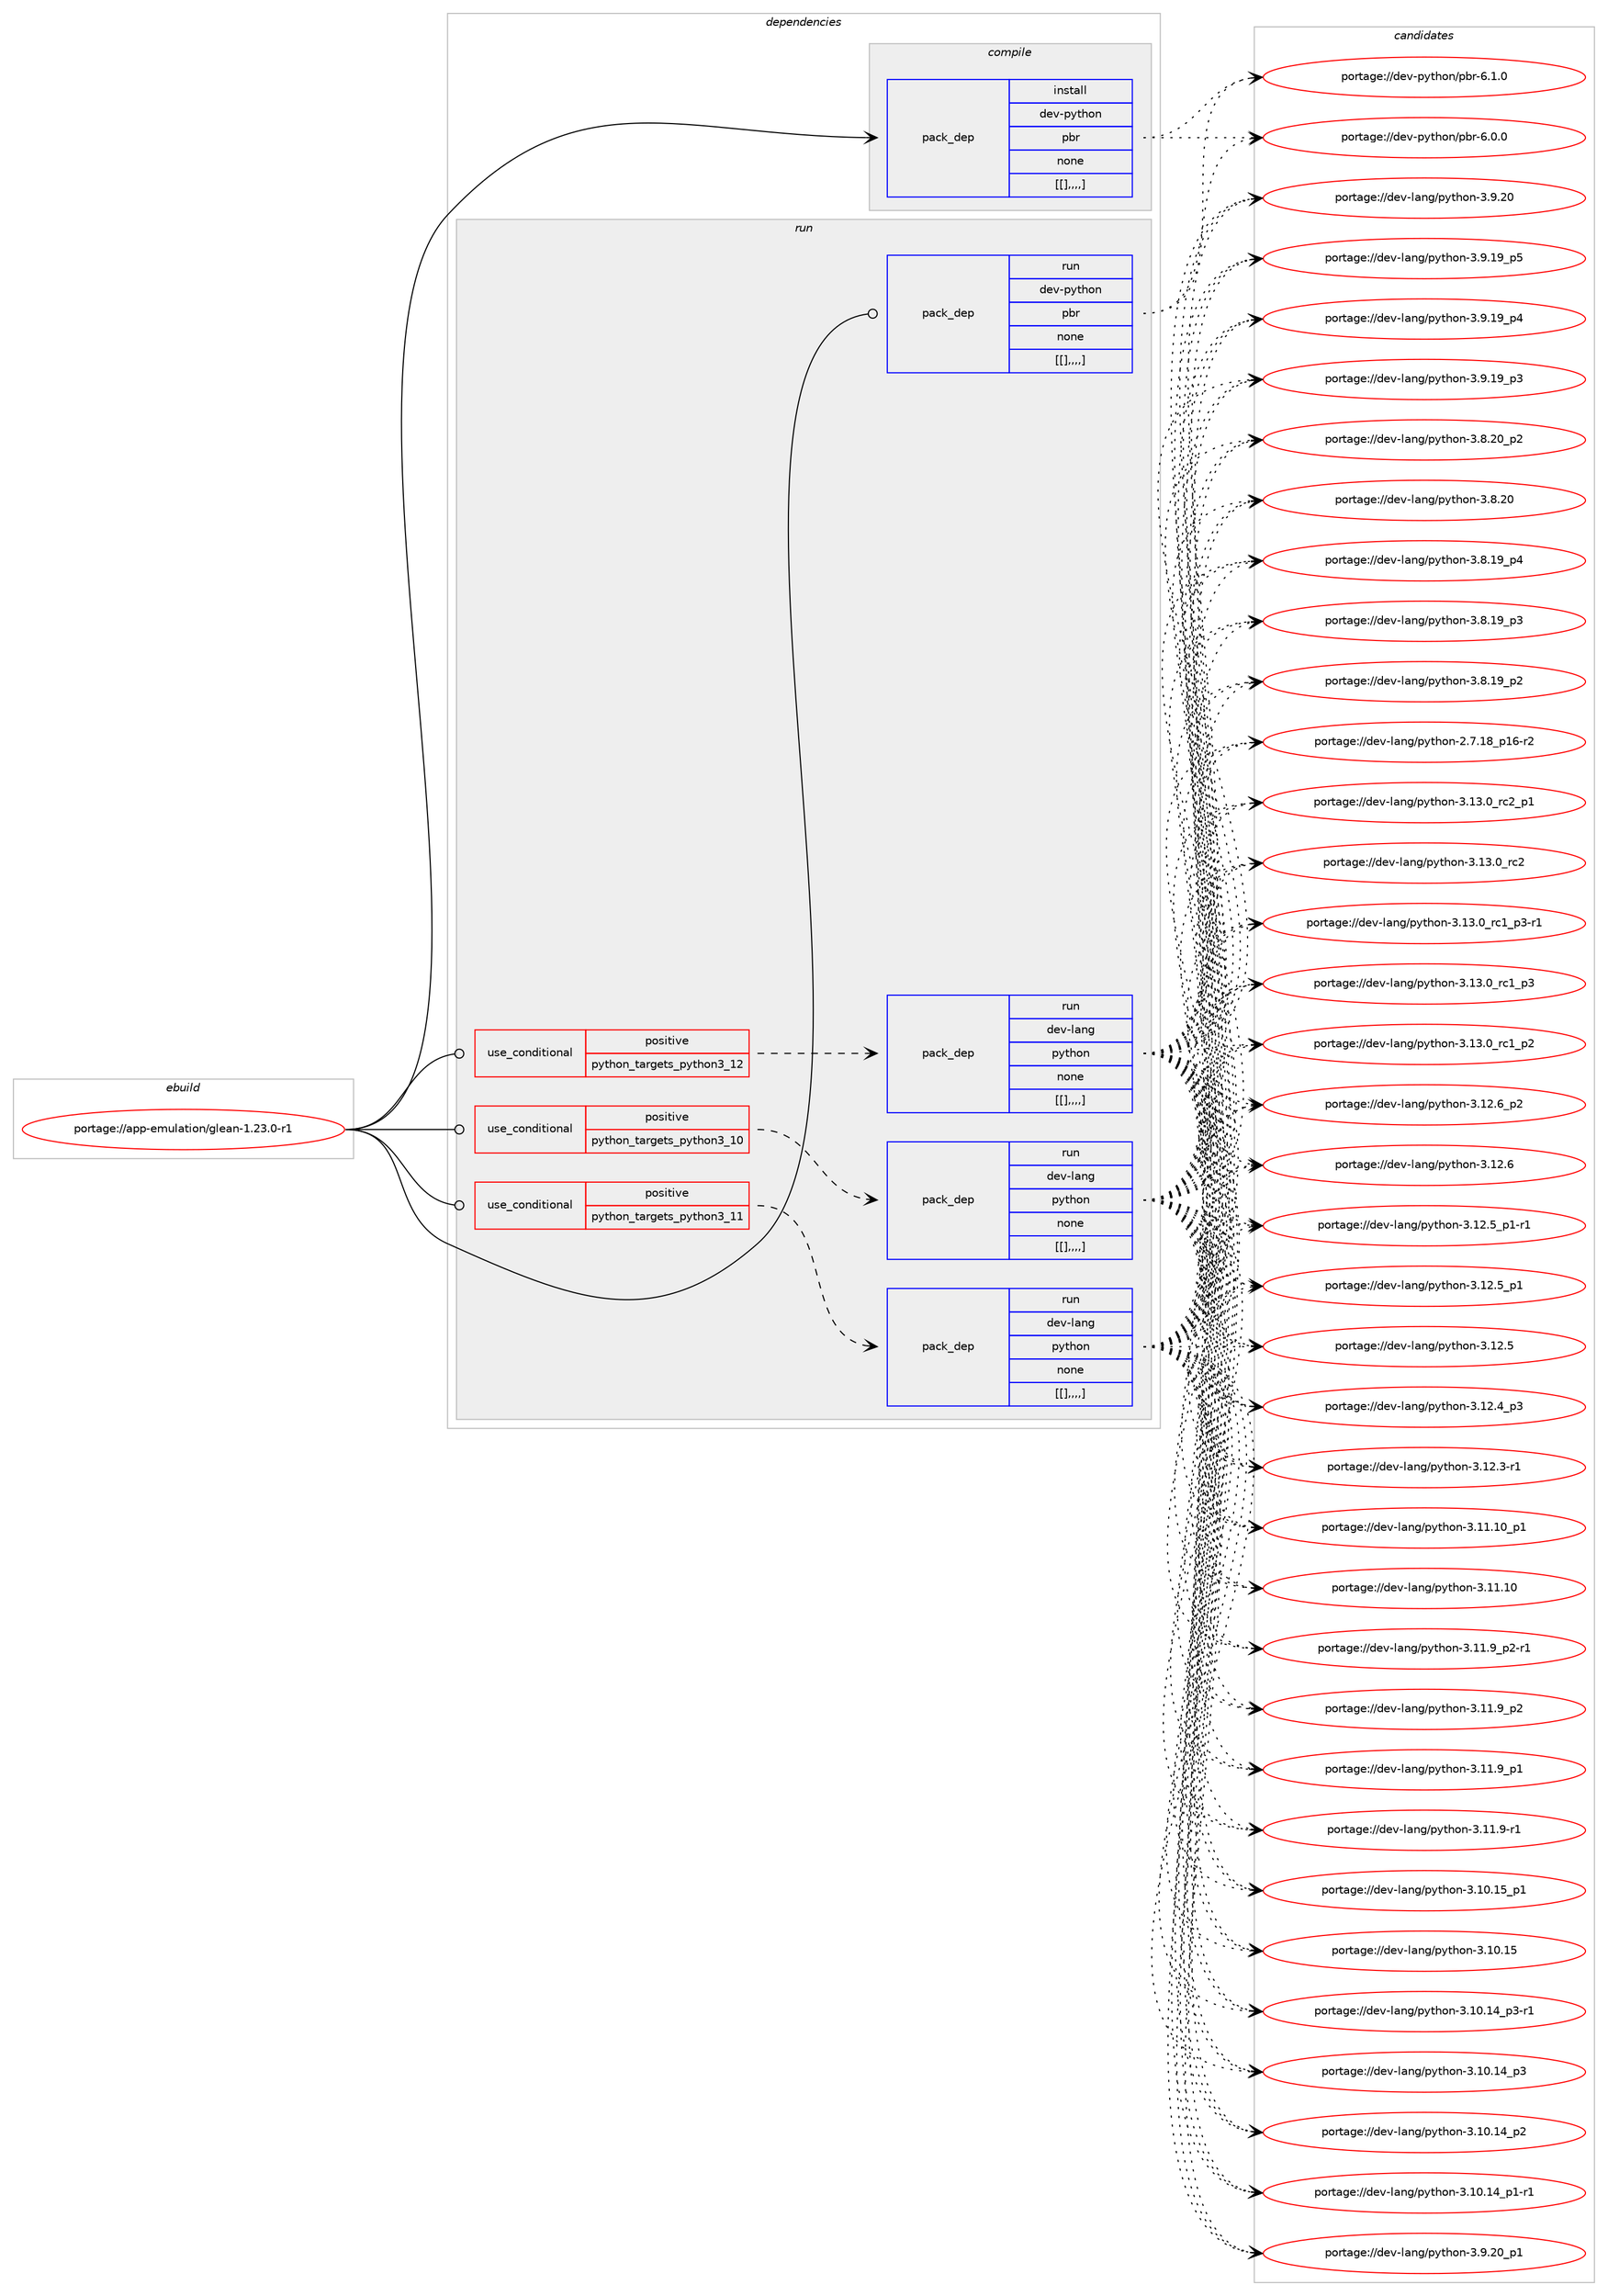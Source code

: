 digraph prolog {

# *************
# Graph options
# *************

newrank=true;
concentrate=true;
compound=true;
graph [rankdir=LR,fontname=Helvetica,fontsize=10,ranksep=1.5];#, ranksep=2.5, nodesep=0.2];
edge  [arrowhead=vee];
node  [fontname=Helvetica,fontsize=10];

# **********
# The ebuild
# **********

subgraph cluster_leftcol {
color=gray;
label=<<i>ebuild</i>>;
id [label="portage://app-emulation/glean-1.23.0-r1", color=red, width=4, href="../app-emulation/glean-1.23.0-r1.svg"];
}

# ****************
# The dependencies
# ****************

subgraph cluster_midcol {
color=gray;
label=<<i>dependencies</i>>;
subgraph cluster_compile {
fillcolor="#eeeeee";
style=filled;
label=<<i>compile</i>>;
subgraph pack17865 {
dependency24712 [label=<<TABLE BORDER="0" CELLBORDER="1" CELLSPACING="0" CELLPADDING="4" WIDTH="220"><TR><TD ROWSPAN="6" CELLPADDING="30">pack_dep</TD></TR><TR><TD WIDTH="110">install</TD></TR><TR><TD>dev-python</TD></TR><TR><TD>pbr</TD></TR><TR><TD>none</TD></TR><TR><TD>[[],,,,]</TD></TR></TABLE>>, shape=none, color=blue];
}
id:e -> dependency24712:w [weight=20,style="solid",arrowhead="vee"];
}
subgraph cluster_compileandrun {
fillcolor="#eeeeee";
style=filled;
label=<<i>compile and run</i>>;
}
subgraph cluster_run {
fillcolor="#eeeeee";
style=filled;
label=<<i>run</i>>;
subgraph cond6696 {
dependency24713 [label=<<TABLE BORDER="0" CELLBORDER="1" CELLSPACING="0" CELLPADDING="4"><TR><TD ROWSPAN="3" CELLPADDING="10">use_conditional</TD></TR><TR><TD>positive</TD></TR><TR><TD>python_targets_python3_10</TD></TR></TABLE>>, shape=none, color=red];
subgraph pack17866 {
dependency24714 [label=<<TABLE BORDER="0" CELLBORDER="1" CELLSPACING="0" CELLPADDING="4" WIDTH="220"><TR><TD ROWSPAN="6" CELLPADDING="30">pack_dep</TD></TR><TR><TD WIDTH="110">run</TD></TR><TR><TD>dev-lang</TD></TR><TR><TD>python</TD></TR><TR><TD>none</TD></TR><TR><TD>[[],,,,]</TD></TR></TABLE>>, shape=none, color=blue];
}
dependency24713:e -> dependency24714:w [weight=20,style="dashed",arrowhead="vee"];
}
id:e -> dependency24713:w [weight=20,style="solid",arrowhead="odot"];
subgraph cond6697 {
dependency24715 [label=<<TABLE BORDER="0" CELLBORDER="1" CELLSPACING="0" CELLPADDING="4"><TR><TD ROWSPAN="3" CELLPADDING="10">use_conditional</TD></TR><TR><TD>positive</TD></TR><TR><TD>python_targets_python3_11</TD></TR></TABLE>>, shape=none, color=red];
subgraph pack17867 {
dependency24716 [label=<<TABLE BORDER="0" CELLBORDER="1" CELLSPACING="0" CELLPADDING="4" WIDTH="220"><TR><TD ROWSPAN="6" CELLPADDING="30">pack_dep</TD></TR><TR><TD WIDTH="110">run</TD></TR><TR><TD>dev-lang</TD></TR><TR><TD>python</TD></TR><TR><TD>none</TD></TR><TR><TD>[[],,,,]</TD></TR></TABLE>>, shape=none, color=blue];
}
dependency24715:e -> dependency24716:w [weight=20,style="dashed",arrowhead="vee"];
}
id:e -> dependency24715:w [weight=20,style="solid",arrowhead="odot"];
subgraph cond6698 {
dependency24717 [label=<<TABLE BORDER="0" CELLBORDER="1" CELLSPACING="0" CELLPADDING="4"><TR><TD ROWSPAN="3" CELLPADDING="10">use_conditional</TD></TR><TR><TD>positive</TD></TR><TR><TD>python_targets_python3_12</TD></TR></TABLE>>, shape=none, color=red];
subgraph pack17868 {
dependency24718 [label=<<TABLE BORDER="0" CELLBORDER="1" CELLSPACING="0" CELLPADDING="4" WIDTH="220"><TR><TD ROWSPAN="6" CELLPADDING="30">pack_dep</TD></TR><TR><TD WIDTH="110">run</TD></TR><TR><TD>dev-lang</TD></TR><TR><TD>python</TD></TR><TR><TD>none</TD></TR><TR><TD>[[],,,,]</TD></TR></TABLE>>, shape=none, color=blue];
}
dependency24717:e -> dependency24718:w [weight=20,style="dashed",arrowhead="vee"];
}
id:e -> dependency24717:w [weight=20,style="solid",arrowhead="odot"];
subgraph pack17869 {
dependency24719 [label=<<TABLE BORDER="0" CELLBORDER="1" CELLSPACING="0" CELLPADDING="4" WIDTH="220"><TR><TD ROWSPAN="6" CELLPADDING="30">pack_dep</TD></TR><TR><TD WIDTH="110">run</TD></TR><TR><TD>dev-python</TD></TR><TR><TD>pbr</TD></TR><TR><TD>none</TD></TR><TR><TD>[[],,,,]</TD></TR></TABLE>>, shape=none, color=blue];
}
id:e -> dependency24719:w [weight=20,style="solid",arrowhead="odot"];
}
}

# **************
# The candidates
# **************

subgraph cluster_choices {
rank=same;
color=gray;
label=<<i>candidates</i>>;

subgraph choice17865 {
color=black;
nodesep=1;
choice100101118451121211161041111104711298114455446494648 [label="portage://dev-python/pbr-6.1.0", color=red, width=4,href="../dev-python/pbr-6.1.0.svg"];
choice100101118451121211161041111104711298114455446484648 [label="portage://dev-python/pbr-6.0.0", color=red, width=4,href="../dev-python/pbr-6.0.0.svg"];
dependency24712:e -> choice100101118451121211161041111104711298114455446494648:w [style=dotted,weight="100"];
dependency24712:e -> choice100101118451121211161041111104711298114455446484648:w [style=dotted,weight="100"];
}
subgraph choice17866 {
color=black;
nodesep=1;
choice100101118451089711010347112121116104111110455146495146489511499509511249 [label="portage://dev-lang/python-3.13.0_rc2_p1", color=red, width=4,href="../dev-lang/python-3.13.0_rc2_p1.svg"];
choice10010111845108971101034711212111610411111045514649514648951149950 [label="portage://dev-lang/python-3.13.0_rc2", color=red, width=4,href="../dev-lang/python-3.13.0_rc2.svg"];
choice1001011184510897110103471121211161041111104551464951464895114994995112514511449 [label="portage://dev-lang/python-3.13.0_rc1_p3-r1", color=red, width=4,href="../dev-lang/python-3.13.0_rc1_p3-r1.svg"];
choice100101118451089711010347112121116104111110455146495146489511499499511251 [label="portage://dev-lang/python-3.13.0_rc1_p3", color=red, width=4,href="../dev-lang/python-3.13.0_rc1_p3.svg"];
choice100101118451089711010347112121116104111110455146495146489511499499511250 [label="portage://dev-lang/python-3.13.0_rc1_p2", color=red, width=4,href="../dev-lang/python-3.13.0_rc1_p2.svg"];
choice100101118451089711010347112121116104111110455146495046549511250 [label="portage://dev-lang/python-3.12.6_p2", color=red, width=4,href="../dev-lang/python-3.12.6_p2.svg"];
choice10010111845108971101034711212111610411111045514649504654 [label="portage://dev-lang/python-3.12.6", color=red, width=4,href="../dev-lang/python-3.12.6.svg"];
choice1001011184510897110103471121211161041111104551464950465395112494511449 [label="portage://dev-lang/python-3.12.5_p1-r1", color=red, width=4,href="../dev-lang/python-3.12.5_p1-r1.svg"];
choice100101118451089711010347112121116104111110455146495046539511249 [label="portage://dev-lang/python-3.12.5_p1", color=red, width=4,href="../dev-lang/python-3.12.5_p1.svg"];
choice10010111845108971101034711212111610411111045514649504653 [label="portage://dev-lang/python-3.12.5", color=red, width=4,href="../dev-lang/python-3.12.5.svg"];
choice100101118451089711010347112121116104111110455146495046529511251 [label="portage://dev-lang/python-3.12.4_p3", color=red, width=4,href="../dev-lang/python-3.12.4_p3.svg"];
choice100101118451089711010347112121116104111110455146495046514511449 [label="portage://dev-lang/python-3.12.3-r1", color=red, width=4,href="../dev-lang/python-3.12.3-r1.svg"];
choice10010111845108971101034711212111610411111045514649494649489511249 [label="portage://dev-lang/python-3.11.10_p1", color=red, width=4,href="../dev-lang/python-3.11.10_p1.svg"];
choice1001011184510897110103471121211161041111104551464949464948 [label="portage://dev-lang/python-3.11.10", color=red, width=4,href="../dev-lang/python-3.11.10.svg"];
choice1001011184510897110103471121211161041111104551464949465795112504511449 [label="portage://dev-lang/python-3.11.9_p2-r1", color=red, width=4,href="../dev-lang/python-3.11.9_p2-r1.svg"];
choice100101118451089711010347112121116104111110455146494946579511250 [label="portage://dev-lang/python-3.11.9_p2", color=red, width=4,href="../dev-lang/python-3.11.9_p2.svg"];
choice100101118451089711010347112121116104111110455146494946579511249 [label="portage://dev-lang/python-3.11.9_p1", color=red, width=4,href="../dev-lang/python-3.11.9_p1.svg"];
choice100101118451089711010347112121116104111110455146494946574511449 [label="portage://dev-lang/python-3.11.9-r1", color=red, width=4,href="../dev-lang/python-3.11.9-r1.svg"];
choice10010111845108971101034711212111610411111045514649484649539511249 [label="portage://dev-lang/python-3.10.15_p1", color=red, width=4,href="../dev-lang/python-3.10.15_p1.svg"];
choice1001011184510897110103471121211161041111104551464948464953 [label="portage://dev-lang/python-3.10.15", color=red, width=4,href="../dev-lang/python-3.10.15.svg"];
choice100101118451089711010347112121116104111110455146494846495295112514511449 [label="portage://dev-lang/python-3.10.14_p3-r1", color=red, width=4,href="../dev-lang/python-3.10.14_p3-r1.svg"];
choice10010111845108971101034711212111610411111045514649484649529511251 [label="portage://dev-lang/python-3.10.14_p3", color=red, width=4,href="../dev-lang/python-3.10.14_p3.svg"];
choice10010111845108971101034711212111610411111045514649484649529511250 [label="portage://dev-lang/python-3.10.14_p2", color=red, width=4,href="../dev-lang/python-3.10.14_p2.svg"];
choice100101118451089711010347112121116104111110455146494846495295112494511449 [label="portage://dev-lang/python-3.10.14_p1-r1", color=red, width=4,href="../dev-lang/python-3.10.14_p1-r1.svg"];
choice100101118451089711010347112121116104111110455146574650489511249 [label="portage://dev-lang/python-3.9.20_p1", color=red, width=4,href="../dev-lang/python-3.9.20_p1.svg"];
choice10010111845108971101034711212111610411111045514657465048 [label="portage://dev-lang/python-3.9.20", color=red, width=4,href="../dev-lang/python-3.9.20.svg"];
choice100101118451089711010347112121116104111110455146574649579511253 [label="portage://dev-lang/python-3.9.19_p5", color=red, width=4,href="../dev-lang/python-3.9.19_p5.svg"];
choice100101118451089711010347112121116104111110455146574649579511252 [label="portage://dev-lang/python-3.9.19_p4", color=red, width=4,href="../dev-lang/python-3.9.19_p4.svg"];
choice100101118451089711010347112121116104111110455146574649579511251 [label="portage://dev-lang/python-3.9.19_p3", color=red, width=4,href="../dev-lang/python-3.9.19_p3.svg"];
choice100101118451089711010347112121116104111110455146564650489511250 [label="portage://dev-lang/python-3.8.20_p2", color=red, width=4,href="../dev-lang/python-3.8.20_p2.svg"];
choice10010111845108971101034711212111610411111045514656465048 [label="portage://dev-lang/python-3.8.20", color=red, width=4,href="../dev-lang/python-3.8.20.svg"];
choice100101118451089711010347112121116104111110455146564649579511252 [label="portage://dev-lang/python-3.8.19_p4", color=red, width=4,href="../dev-lang/python-3.8.19_p4.svg"];
choice100101118451089711010347112121116104111110455146564649579511251 [label="portage://dev-lang/python-3.8.19_p3", color=red, width=4,href="../dev-lang/python-3.8.19_p3.svg"];
choice100101118451089711010347112121116104111110455146564649579511250 [label="portage://dev-lang/python-3.8.19_p2", color=red, width=4,href="../dev-lang/python-3.8.19_p2.svg"];
choice100101118451089711010347112121116104111110455046554649569511249544511450 [label="portage://dev-lang/python-2.7.18_p16-r2", color=red, width=4,href="../dev-lang/python-2.7.18_p16-r2.svg"];
dependency24714:e -> choice100101118451089711010347112121116104111110455146495146489511499509511249:w [style=dotted,weight="100"];
dependency24714:e -> choice10010111845108971101034711212111610411111045514649514648951149950:w [style=dotted,weight="100"];
dependency24714:e -> choice1001011184510897110103471121211161041111104551464951464895114994995112514511449:w [style=dotted,weight="100"];
dependency24714:e -> choice100101118451089711010347112121116104111110455146495146489511499499511251:w [style=dotted,weight="100"];
dependency24714:e -> choice100101118451089711010347112121116104111110455146495146489511499499511250:w [style=dotted,weight="100"];
dependency24714:e -> choice100101118451089711010347112121116104111110455146495046549511250:w [style=dotted,weight="100"];
dependency24714:e -> choice10010111845108971101034711212111610411111045514649504654:w [style=dotted,weight="100"];
dependency24714:e -> choice1001011184510897110103471121211161041111104551464950465395112494511449:w [style=dotted,weight="100"];
dependency24714:e -> choice100101118451089711010347112121116104111110455146495046539511249:w [style=dotted,weight="100"];
dependency24714:e -> choice10010111845108971101034711212111610411111045514649504653:w [style=dotted,weight="100"];
dependency24714:e -> choice100101118451089711010347112121116104111110455146495046529511251:w [style=dotted,weight="100"];
dependency24714:e -> choice100101118451089711010347112121116104111110455146495046514511449:w [style=dotted,weight="100"];
dependency24714:e -> choice10010111845108971101034711212111610411111045514649494649489511249:w [style=dotted,weight="100"];
dependency24714:e -> choice1001011184510897110103471121211161041111104551464949464948:w [style=dotted,weight="100"];
dependency24714:e -> choice1001011184510897110103471121211161041111104551464949465795112504511449:w [style=dotted,weight="100"];
dependency24714:e -> choice100101118451089711010347112121116104111110455146494946579511250:w [style=dotted,weight="100"];
dependency24714:e -> choice100101118451089711010347112121116104111110455146494946579511249:w [style=dotted,weight="100"];
dependency24714:e -> choice100101118451089711010347112121116104111110455146494946574511449:w [style=dotted,weight="100"];
dependency24714:e -> choice10010111845108971101034711212111610411111045514649484649539511249:w [style=dotted,weight="100"];
dependency24714:e -> choice1001011184510897110103471121211161041111104551464948464953:w [style=dotted,weight="100"];
dependency24714:e -> choice100101118451089711010347112121116104111110455146494846495295112514511449:w [style=dotted,weight="100"];
dependency24714:e -> choice10010111845108971101034711212111610411111045514649484649529511251:w [style=dotted,weight="100"];
dependency24714:e -> choice10010111845108971101034711212111610411111045514649484649529511250:w [style=dotted,weight="100"];
dependency24714:e -> choice100101118451089711010347112121116104111110455146494846495295112494511449:w [style=dotted,weight="100"];
dependency24714:e -> choice100101118451089711010347112121116104111110455146574650489511249:w [style=dotted,weight="100"];
dependency24714:e -> choice10010111845108971101034711212111610411111045514657465048:w [style=dotted,weight="100"];
dependency24714:e -> choice100101118451089711010347112121116104111110455146574649579511253:w [style=dotted,weight="100"];
dependency24714:e -> choice100101118451089711010347112121116104111110455146574649579511252:w [style=dotted,weight="100"];
dependency24714:e -> choice100101118451089711010347112121116104111110455146574649579511251:w [style=dotted,weight="100"];
dependency24714:e -> choice100101118451089711010347112121116104111110455146564650489511250:w [style=dotted,weight="100"];
dependency24714:e -> choice10010111845108971101034711212111610411111045514656465048:w [style=dotted,weight="100"];
dependency24714:e -> choice100101118451089711010347112121116104111110455146564649579511252:w [style=dotted,weight="100"];
dependency24714:e -> choice100101118451089711010347112121116104111110455146564649579511251:w [style=dotted,weight="100"];
dependency24714:e -> choice100101118451089711010347112121116104111110455146564649579511250:w [style=dotted,weight="100"];
dependency24714:e -> choice100101118451089711010347112121116104111110455046554649569511249544511450:w [style=dotted,weight="100"];
}
subgraph choice17867 {
color=black;
nodesep=1;
choice100101118451089711010347112121116104111110455146495146489511499509511249 [label="portage://dev-lang/python-3.13.0_rc2_p1", color=red, width=4,href="../dev-lang/python-3.13.0_rc2_p1.svg"];
choice10010111845108971101034711212111610411111045514649514648951149950 [label="portage://dev-lang/python-3.13.0_rc2", color=red, width=4,href="../dev-lang/python-3.13.0_rc2.svg"];
choice1001011184510897110103471121211161041111104551464951464895114994995112514511449 [label="portage://dev-lang/python-3.13.0_rc1_p3-r1", color=red, width=4,href="../dev-lang/python-3.13.0_rc1_p3-r1.svg"];
choice100101118451089711010347112121116104111110455146495146489511499499511251 [label="portage://dev-lang/python-3.13.0_rc1_p3", color=red, width=4,href="../dev-lang/python-3.13.0_rc1_p3.svg"];
choice100101118451089711010347112121116104111110455146495146489511499499511250 [label="portage://dev-lang/python-3.13.0_rc1_p2", color=red, width=4,href="../dev-lang/python-3.13.0_rc1_p2.svg"];
choice100101118451089711010347112121116104111110455146495046549511250 [label="portage://dev-lang/python-3.12.6_p2", color=red, width=4,href="../dev-lang/python-3.12.6_p2.svg"];
choice10010111845108971101034711212111610411111045514649504654 [label="portage://dev-lang/python-3.12.6", color=red, width=4,href="../dev-lang/python-3.12.6.svg"];
choice1001011184510897110103471121211161041111104551464950465395112494511449 [label="portage://dev-lang/python-3.12.5_p1-r1", color=red, width=4,href="../dev-lang/python-3.12.5_p1-r1.svg"];
choice100101118451089711010347112121116104111110455146495046539511249 [label="portage://dev-lang/python-3.12.5_p1", color=red, width=4,href="../dev-lang/python-3.12.5_p1.svg"];
choice10010111845108971101034711212111610411111045514649504653 [label="portage://dev-lang/python-3.12.5", color=red, width=4,href="../dev-lang/python-3.12.5.svg"];
choice100101118451089711010347112121116104111110455146495046529511251 [label="portage://dev-lang/python-3.12.4_p3", color=red, width=4,href="../dev-lang/python-3.12.4_p3.svg"];
choice100101118451089711010347112121116104111110455146495046514511449 [label="portage://dev-lang/python-3.12.3-r1", color=red, width=4,href="../dev-lang/python-3.12.3-r1.svg"];
choice10010111845108971101034711212111610411111045514649494649489511249 [label="portage://dev-lang/python-3.11.10_p1", color=red, width=4,href="../dev-lang/python-3.11.10_p1.svg"];
choice1001011184510897110103471121211161041111104551464949464948 [label="portage://dev-lang/python-3.11.10", color=red, width=4,href="../dev-lang/python-3.11.10.svg"];
choice1001011184510897110103471121211161041111104551464949465795112504511449 [label="portage://dev-lang/python-3.11.9_p2-r1", color=red, width=4,href="../dev-lang/python-3.11.9_p2-r1.svg"];
choice100101118451089711010347112121116104111110455146494946579511250 [label="portage://dev-lang/python-3.11.9_p2", color=red, width=4,href="../dev-lang/python-3.11.9_p2.svg"];
choice100101118451089711010347112121116104111110455146494946579511249 [label="portage://dev-lang/python-3.11.9_p1", color=red, width=4,href="../dev-lang/python-3.11.9_p1.svg"];
choice100101118451089711010347112121116104111110455146494946574511449 [label="portage://dev-lang/python-3.11.9-r1", color=red, width=4,href="../dev-lang/python-3.11.9-r1.svg"];
choice10010111845108971101034711212111610411111045514649484649539511249 [label="portage://dev-lang/python-3.10.15_p1", color=red, width=4,href="../dev-lang/python-3.10.15_p1.svg"];
choice1001011184510897110103471121211161041111104551464948464953 [label="portage://dev-lang/python-3.10.15", color=red, width=4,href="../dev-lang/python-3.10.15.svg"];
choice100101118451089711010347112121116104111110455146494846495295112514511449 [label="portage://dev-lang/python-3.10.14_p3-r1", color=red, width=4,href="../dev-lang/python-3.10.14_p3-r1.svg"];
choice10010111845108971101034711212111610411111045514649484649529511251 [label="portage://dev-lang/python-3.10.14_p3", color=red, width=4,href="../dev-lang/python-3.10.14_p3.svg"];
choice10010111845108971101034711212111610411111045514649484649529511250 [label="portage://dev-lang/python-3.10.14_p2", color=red, width=4,href="../dev-lang/python-3.10.14_p2.svg"];
choice100101118451089711010347112121116104111110455146494846495295112494511449 [label="portage://dev-lang/python-3.10.14_p1-r1", color=red, width=4,href="../dev-lang/python-3.10.14_p1-r1.svg"];
choice100101118451089711010347112121116104111110455146574650489511249 [label="portage://dev-lang/python-3.9.20_p1", color=red, width=4,href="../dev-lang/python-3.9.20_p1.svg"];
choice10010111845108971101034711212111610411111045514657465048 [label="portage://dev-lang/python-3.9.20", color=red, width=4,href="../dev-lang/python-3.9.20.svg"];
choice100101118451089711010347112121116104111110455146574649579511253 [label="portage://dev-lang/python-3.9.19_p5", color=red, width=4,href="../dev-lang/python-3.9.19_p5.svg"];
choice100101118451089711010347112121116104111110455146574649579511252 [label="portage://dev-lang/python-3.9.19_p4", color=red, width=4,href="../dev-lang/python-3.9.19_p4.svg"];
choice100101118451089711010347112121116104111110455146574649579511251 [label="portage://dev-lang/python-3.9.19_p3", color=red, width=4,href="../dev-lang/python-3.9.19_p3.svg"];
choice100101118451089711010347112121116104111110455146564650489511250 [label="portage://dev-lang/python-3.8.20_p2", color=red, width=4,href="../dev-lang/python-3.8.20_p2.svg"];
choice10010111845108971101034711212111610411111045514656465048 [label="portage://dev-lang/python-3.8.20", color=red, width=4,href="../dev-lang/python-3.8.20.svg"];
choice100101118451089711010347112121116104111110455146564649579511252 [label="portage://dev-lang/python-3.8.19_p4", color=red, width=4,href="../dev-lang/python-3.8.19_p4.svg"];
choice100101118451089711010347112121116104111110455146564649579511251 [label="portage://dev-lang/python-3.8.19_p3", color=red, width=4,href="../dev-lang/python-3.8.19_p3.svg"];
choice100101118451089711010347112121116104111110455146564649579511250 [label="portage://dev-lang/python-3.8.19_p2", color=red, width=4,href="../dev-lang/python-3.8.19_p2.svg"];
choice100101118451089711010347112121116104111110455046554649569511249544511450 [label="portage://dev-lang/python-2.7.18_p16-r2", color=red, width=4,href="../dev-lang/python-2.7.18_p16-r2.svg"];
dependency24716:e -> choice100101118451089711010347112121116104111110455146495146489511499509511249:w [style=dotted,weight="100"];
dependency24716:e -> choice10010111845108971101034711212111610411111045514649514648951149950:w [style=dotted,weight="100"];
dependency24716:e -> choice1001011184510897110103471121211161041111104551464951464895114994995112514511449:w [style=dotted,weight="100"];
dependency24716:e -> choice100101118451089711010347112121116104111110455146495146489511499499511251:w [style=dotted,weight="100"];
dependency24716:e -> choice100101118451089711010347112121116104111110455146495146489511499499511250:w [style=dotted,weight="100"];
dependency24716:e -> choice100101118451089711010347112121116104111110455146495046549511250:w [style=dotted,weight="100"];
dependency24716:e -> choice10010111845108971101034711212111610411111045514649504654:w [style=dotted,weight="100"];
dependency24716:e -> choice1001011184510897110103471121211161041111104551464950465395112494511449:w [style=dotted,weight="100"];
dependency24716:e -> choice100101118451089711010347112121116104111110455146495046539511249:w [style=dotted,weight="100"];
dependency24716:e -> choice10010111845108971101034711212111610411111045514649504653:w [style=dotted,weight="100"];
dependency24716:e -> choice100101118451089711010347112121116104111110455146495046529511251:w [style=dotted,weight="100"];
dependency24716:e -> choice100101118451089711010347112121116104111110455146495046514511449:w [style=dotted,weight="100"];
dependency24716:e -> choice10010111845108971101034711212111610411111045514649494649489511249:w [style=dotted,weight="100"];
dependency24716:e -> choice1001011184510897110103471121211161041111104551464949464948:w [style=dotted,weight="100"];
dependency24716:e -> choice1001011184510897110103471121211161041111104551464949465795112504511449:w [style=dotted,weight="100"];
dependency24716:e -> choice100101118451089711010347112121116104111110455146494946579511250:w [style=dotted,weight="100"];
dependency24716:e -> choice100101118451089711010347112121116104111110455146494946579511249:w [style=dotted,weight="100"];
dependency24716:e -> choice100101118451089711010347112121116104111110455146494946574511449:w [style=dotted,weight="100"];
dependency24716:e -> choice10010111845108971101034711212111610411111045514649484649539511249:w [style=dotted,weight="100"];
dependency24716:e -> choice1001011184510897110103471121211161041111104551464948464953:w [style=dotted,weight="100"];
dependency24716:e -> choice100101118451089711010347112121116104111110455146494846495295112514511449:w [style=dotted,weight="100"];
dependency24716:e -> choice10010111845108971101034711212111610411111045514649484649529511251:w [style=dotted,weight="100"];
dependency24716:e -> choice10010111845108971101034711212111610411111045514649484649529511250:w [style=dotted,weight="100"];
dependency24716:e -> choice100101118451089711010347112121116104111110455146494846495295112494511449:w [style=dotted,weight="100"];
dependency24716:e -> choice100101118451089711010347112121116104111110455146574650489511249:w [style=dotted,weight="100"];
dependency24716:e -> choice10010111845108971101034711212111610411111045514657465048:w [style=dotted,weight="100"];
dependency24716:e -> choice100101118451089711010347112121116104111110455146574649579511253:w [style=dotted,weight="100"];
dependency24716:e -> choice100101118451089711010347112121116104111110455146574649579511252:w [style=dotted,weight="100"];
dependency24716:e -> choice100101118451089711010347112121116104111110455146574649579511251:w [style=dotted,weight="100"];
dependency24716:e -> choice100101118451089711010347112121116104111110455146564650489511250:w [style=dotted,weight="100"];
dependency24716:e -> choice10010111845108971101034711212111610411111045514656465048:w [style=dotted,weight="100"];
dependency24716:e -> choice100101118451089711010347112121116104111110455146564649579511252:w [style=dotted,weight="100"];
dependency24716:e -> choice100101118451089711010347112121116104111110455146564649579511251:w [style=dotted,weight="100"];
dependency24716:e -> choice100101118451089711010347112121116104111110455146564649579511250:w [style=dotted,weight="100"];
dependency24716:e -> choice100101118451089711010347112121116104111110455046554649569511249544511450:w [style=dotted,weight="100"];
}
subgraph choice17868 {
color=black;
nodesep=1;
choice100101118451089711010347112121116104111110455146495146489511499509511249 [label="portage://dev-lang/python-3.13.0_rc2_p1", color=red, width=4,href="../dev-lang/python-3.13.0_rc2_p1.svg"];
choice10010111845108971101034711212111610411111045514649514648951149950 [label="portage://dev-lang/python-3.13.0_rc2", color=red, width=4,href="../dev-lang/python-3.13.0_rc2.svg"];
choice1001011184510897110103471121211161041111104551464951464895114994995112514511449 [label="portage://dev-lang/python-3.13.0_rc1_p3-r1", color=red, width=4,href="../dev-lang/python-3.13.0_rc1_p3-r1.svg"];
choice100101118451089711010347112121116104111110455146495146489511499499511251 [label="portage://dev-lang/python-3.13.0_rc1_p3", color=red, width=4,href="../dev-lang/python-3.13.0_rc1_p3.svg"];
choice100101118451089711010347112121116104111110455146495146489511499499511250 [label="portage://dev-lang/python-3.13.0_rc1_p2", color=red, width=4,href="../dev-lang/python-3.13.0_rc1_p2.svg"];
choice100101118451089711010347112121116104111110455146495046549511250 [label="portage://dev-lang/python-3.12.6_p2", color=red, width=4,href="../dev-lang/python-3.12.6_p2.svg"];
choice10010111845108971101034711212111610411111045514649504654 [label="portage://dev-lang/python-3.12.6", color=red, width=4,href="../dev-lang/python-3.12.6.svg"];
choice1001011184510897110103471121211161041111104551464950465395112494511449 [label="portage://dev-lang/python-3.12.5_p1-r1", color=red, width=4,href="../dev-lang/python-3.12.5_p1-r1.svg"];
choice100101118451089711010347112121116104111110455146495046539511249 [label="portage://dev-lang/python-3.12.5_p1", color=red, width=4,href="../dev-lang/python-3.12.5_p1.svg"];
choice10010111845108971101034711212111610411111045514649504653 [label="portage://dev-lang/python-3.12.5", color=red, width=4,href="../dev-lang/python-3.12.5.svg"];
choice100101118451089711010347112121116104111110455146495046529511251 [label="portage://dev-lang/python-3.12.4_p3", color=red, width=4,href="../dev-lang/python-3.12.4_p3.svg"];
choice100101118451089711010347112121116104111110455146495046514511449 [label="portage://dev-lang/python-3.12.3-r1", color=red, width=4,href="../dev-lang/python-3.12.3-r1.svg"];
choice10010111845108971101034711212111610411111045514649494649489511249 [label="portage://dev-lang/python-3.11.10_p1", color=red, width=4,href="../dev-lang/python-3.11.10_p1.svg"];
choice1001011184510897110103471121211161041111104551464949464948 [label="portage://dev-lang/python-3.11.10", color=red, width=4,href="../dev-lang/python-3.11.10.svg"];
choice1001011184510897110103471121211161041111104551464949465795112504511449 [label="portage://dev-lang/python-3.11.9_p2-r1", color=red, width=4,href="../dev-lang/python-3.11.9_p2-r1.svg"];
choice100101118451089711010347112121116104111110455146494946579511250 [label="portage://dev-lang/python-3.11.9_p2", color=red, width=4,href="../dev-lang/python-3.11.9_p2.svg"];
choice100101118451089711010347112121116104111110455146494946579511249 [label="portage://dev-lang/python-3.11.9_p1", color=red, width=4,href="../dev-lang/python-3.11.9_p1.svg"];
choice100101118451089711010347112121116104111110455146494946574511449 [label="portage://dev-lang/python-3.11.9-r1", color=red, width=4,href="../dev-lang/python-3.11.9-r1.svg"];
choice10010111845108971101034711212111610411111045514649484649539511249 [label="portage://dev-lang/python-3.10.15_p1", color=red, width=4,href="../dev-lang/python-3.10.15_p1.svg"];
choice1001011184510897110103471121211161041111104551464948464953 [label="portage://dev-lang/python-3.10.15", color=red, width=4,href="../dev-lang/python-3.10.15.svg"];
choice100101118451089711010347112121116104111110455146494846495295112514511449 [label="portage://dev-lang/python-3.10.14_p3-r1", color=red, width=4,href="../dev-lang/python-3.10.14_p3-r1.svg"];
choice10010111845108971101034711212111610411111045514649484649529511251 [label="portage://dev-lang/python-3.10.14_p3", color=red, width=4,href="../dev-lang/python-3.10.14_p3.svg"];
choice10010111845108971101034711212111610411111045514649484649529511250 [label="portage://dev-lang/python-3.10.14_p2", color=red, width=4,href="../dev-lang/python-3.10.14_p2.svg"];
choice100101118451089711010347112121116104111110455146494846495295112494511449 [label="portage://dev-lang/python-3.10.14_p1-r1", color=red, width=4,href="../dev-lang/python-3.10.14_p1-r1.svg"];
choice100101118451089711010347112121116104111110455146574650489511249 [label="portage://dev-lang/python-3.9.20_p1", color=red, width=4,href="../dev-lang/python-3.9.20_p1.svg"];
choice10010111845108971101034711212111610411111045514657465048 [label="portage://dev-lang/python-3.9.20", color=red, width=4,href="../dev-lang/python-3.9.20.svg"];
choice100101118451089711010347112121116104111110455146574649579511253 [label="portage://dev-lang/python-3.9.19_p5", color=red, width=4,href="../dev-lang/python-3.9.19_p5.svg"];
choice100101118451089711010347112121116104111110455146574649579511252 [label="portage://dev-lang/python-3.9.19_p4", color=red, width=4,href="../dev-lang/python-3.9.19_p4.svg"];
choice100101118451089711010347112121116104111110455146574649579511251 [label="portage://dev-lang/python-3.9.19_p3", color=red, width=4,href="../dev-lang/python-3.9.19_p3.svg"];
choice100101118451089711010347112121116104111110455146564650489511250 [label="portage://dev-lang/python-3.8.20_p2", color=red, width=4,href="../dev-lang/python-3.8.20_p2.svg"];
choice10010111845108971101034711212111610411111045514656465048 [label="portage://dev-lang/python-3.8.20", color=red, width=4,href="../dev-lang/python-3.8.20.svg"];
choice100101118451089711010347112121116104111110455146564649579511252 [label="portage://dev-lang/python-3.8.19_p4", color=red, width=4,href="../dev-lang/python-3.8.19_p4.svg"];
choice100101118451089711010347112121116104111110455146564649579511251 [label="portage://dev-lang/python-3.8.19_p3", color=red, width=4,href="../dev-lang/python-3.8.19_p3.svg"];
choice100101118451089711010347112121116104111110455146564649579511250 [label="portage://dev-lang/python-3.8.19_p2", color=red, width=4,href="../dev-lang/python-3.8.19_p2.svg"];
choice100101118451089711010347112121116104111110455046554649569511249544511450 [label="portage://dev-lang/python-2.7.18_p16-r2", color=red, width=4,href="../dev-lang/python-2.7.18_p16-r2.svg"];
dependency24718:e -> choice100101118451089711010347112121116104111110455146495146489511499509511249:w [style=dotted,weight="100"];
dependency24718:e -> choice10010111845108971101034711212111610411111045514649514648951149950:w [style=dotted,weight="100"];
dependency24718:e -> choice1001011184510897110103471121211161041111104551464951464895114994995112514511449:w [style=dotted,weight="100"];
dependency24718:e -> choice100101118451089711010347112121116104111110455146495146489511499499511251:w [style=dotted,weight="100"];
dependency24718:e -> choice100101118451089711010347112121116104111110455146495146489511499499511250:w [style=dotted,weight="100"];
dependency24718:e -> choice100101118451089711010347112121116104111110455146495046549511250:w [style=dotted,weight="100"];
dependency24718:e -> choice10010111845108971101034711212111610411111045514649504654:w [style=dotted,weight="100"];
dependency24718:e -> choice1001011184510897110103471121211161041111104551464950465395112494511449:w [style=dotted,weight="100"];
dependency24718:e -> choice100101118451089711010347112121116104111110455146495046539511249:w [style=dotted,weight="100"];
dependency24718:e -> choice10010111845108971101034711212111610411111045514649504653:w [style=dotted,weight="100"];
dependency24718:e -> choice100101118451089711010347112121116104111110455146495046529511251:w [style=dotted,weight="100"];
dependency24718:e -> choice100101118451089711010347112121116104111110455146495046514511449:w [style=dotted,weight="100"];
dependency24718:e -> choice10010111845108971101034711212111610411111045514649494649489511249:w [style=dotted,weight="100"];
dependency24718:e -> choice1001011184510897110103471121211161041111104551464949464948:w [style=dotted,weight="100"];
dependency24718:e -> choice1001011184510897110103471121211161041111104551464949465795112504511449:w [style=dotted,weight="100"];
dependency24718:e -> choice100101118451089711010347112121116104111110455146494946579511250:w [style=dotted,weight="100"];
dependency24718:e -> choice100101118451089711010347112121116104111110455146494946579511249:w [style=dotted,weight="100"];
dependency24718:e -> choice100101118451089711010347112121116104111110455146494946574511449:w [style=dotted,weight="100"];
dependency24718:e -> choice10010111845108971101034711212111610411111045514649484649539511249:w [style=dotted,weight="100"];
dependency24718:e -> choice1001011184510897110103471121211161041111104551464948464953:w [style=dotted,weight="100"];
dependency24718:e -> choice100101118451089711010347112121116104111110455146494846495295112514511449:w [style=dotted,weight="100"];
dependency24718:e -> choice10010111845108971101034711212111610411111045514649484649529511251:w [style=dotted,weight="100"];
dependency24718:e -> choice10010111845108971101034711212111610411111045514649484649529511250:w [style=dotted,weight="100"];
dependency24718:e -> choice100101118451089711010347112121116104111110455146494846495295112494511449:w [style=dotted,weight="100"];
dependency24718:e -> choice100101118451089711010347112121116104111110455146574650489511249:w [style=dotted,weight="100"];
dependency24718:e -> choice10010111845108971101034711212111610411111045514657465048:w [style=dotted,weight="100"];
dependency24718:e -> choice100101118451089711010347112121116104111110455146574649579511253:w [style=dotted,weight="100"];
dependency24718:e -> choice100101118451089711010347112121116104111110455146574649579511252:w [style=dotted,weight="100"];
dependency24718:e -> choice100101118451089711010347112121116104111110455146574649579511251:w [style=dotted,weight="100"];
dependency24718:e -> choice100101118451089711010347112121116104111110455146564650489511250:w [style=dotted,weight="100"];
dependency24718:e -> choice10010111845108971101034711212111610411111045514656465048:w [style=dotted,weight="100"];
dependency24718:e -> choice100101118451089711010347112121116104111110455146564649579511252:w [style=dotted,weight="100"];
dependency24718:e -> choice100101118451089711010347112121116104111110455146564649579511251:w [style=dotted,weight="100"];
dependency24718:e -> choice100101118451089711010347112121116104111110455146564649579511250:w [style=dotted,weight="100"];
dependency24718:e -> choice100101118451089711010347112121116104111110455046554649569511249544511450:w [style=dotted,weight="100"];
}
subgraph choice17869 {
color=black;
nodesep=1;
choice100101118451121211161041111104711298114455446494648 [label="portage://dev-python/pbr-6.1.0", color=red, width=4,href="../dev-python/pbr-6.1.0.svg"];
choice100101118451121211161041111104711298114455446484648 [label="portage://dev-python/pbr-6.0.0", color=red, width=4,href="../dev-python/pbr-6.0.0.svg"];
dependency24719:e -> choice100101118451121211161041111104711298114455446494648:w [style=dotted,weight="100"];
dependency24719:e -> choice100101118451121211161041111104711298114455446484648:w [style=dotted,weight="100"];
}
}

}
